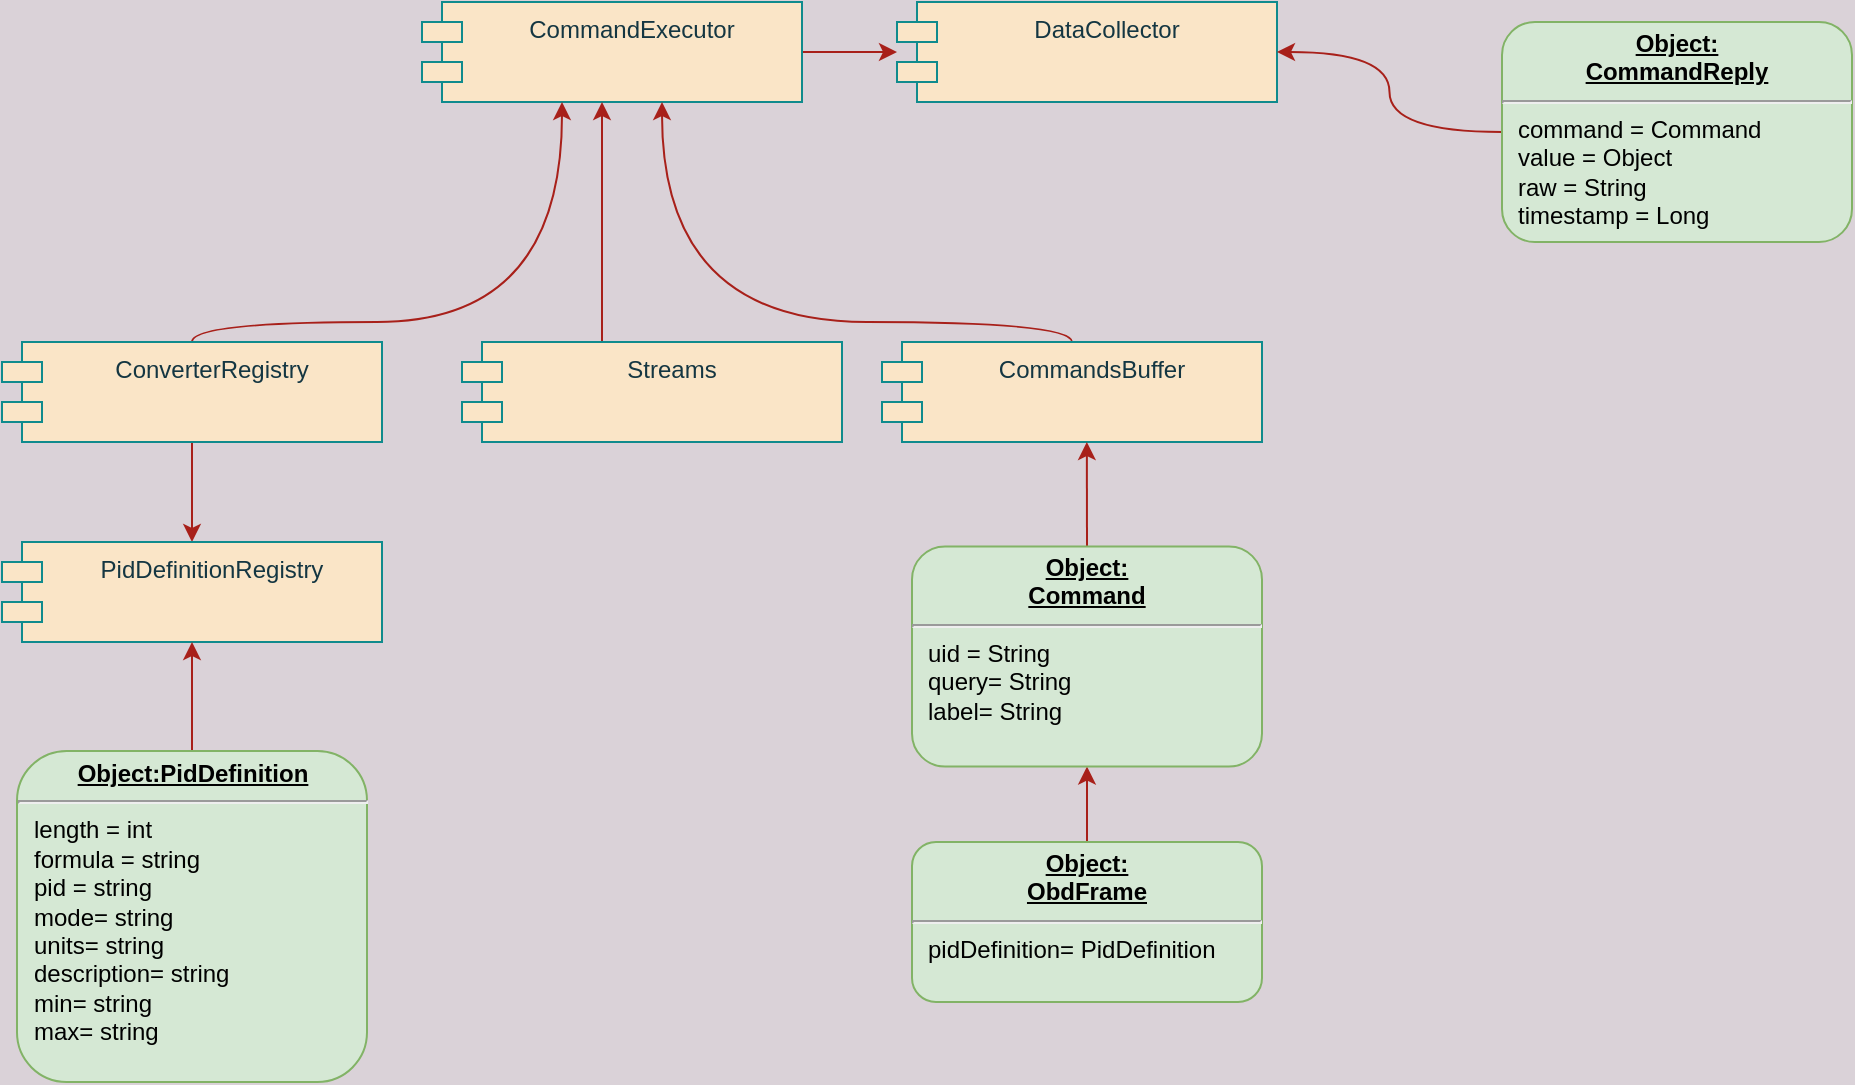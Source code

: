 <mxfile version="13.9.5" type="device"><diagram id="2dC_JVYcQWB-mc9wl6Ey" name="Page-1"><mxGraphModel dx="1185" dy="705" grid="1" gridSize="10" guides="1" tooltips="1" connect="1" arrows="1" fold="1" page="1" pageScale="1" pageWidth="827" pageHeight="1169" background="#DAD2D8" math="0" shadow="0"><root><mxCell id="0"/><mxCell id="1" parent="0"/><mxCell id="jsilWWYG8T8lR96YO6wp-10" style="edgeStyle=orthogonalEdgeStyle;orthogonalLoop=1;jettySize=auto;html=1;strokeColor=#A8201A;fontColor=#143642;labelBackgroundColor=#DAD2D8;curved=1;" edge="1" parent="1" source="jsilWWYG8T8lR96YO6wp-1" target="jsilWWYG8T8lR96YO6wp-8"><mxGeometry relative="1" as="geometry"/></mxCell><mxCell id="jsilWWYG8T8lR96YO6wp-1" value="CommandExecutor" style="shape=module;align=left;spacingLeft=20;align=center;verticalAlign=top;fillColor=#FAE5C7;strokeColor=#0F8B8D;fontColor=#143642;rounded=1;" vertex="1" parent="1"><mxGeometry x="250" y="150" width="190" height="50" as="geometry"/></mxCell><mxCell id="jsilWWYG8T8lR96YO6wp-3" value="" style="edgeStyle=orthogonalEdgeStyle;orthogonalLoop=1;jettySize=auto;html=1;strokeColor=#A8201A;fontColor=#143642;labelBackgroundColor=#DAD2D8;curved=1;" edge="1" parent="1" source="jsilWWYG8T8lR96YO6wp-2" target="jsilWWYG8T8lR96YO6wp-1"><mxGeometry relative="1" as="geometry"><Array as="points"><mxPoint x="135" y="310"/><mxPoint x="320" y="310"/></Array></mxGeometry></mxCell><mxCell id="jsilWWYG8T8lR96YO6wp-12" style="edgeStyle=orthogonalEdgeStyle;orthogonalLoop=1;jettySize=auto;html=1;strokeColor=#A8201A;fontColor=#143642;labelBackgroundColor=#DAD2D8;curved=1;" edge="1" parent="1" source="jsilWWYG8T8lR96YO6wp-2" target="jsilWWYG8T8lR96YO6wp-11"><mxGeometry relative="1" as="geometry"/></mxCell><mxCell id="jsilWWYG8T8lR96YO6wp-2" value="ConverterRegistry" style="shape=module;align=left;spacingLeft=20;align=center;verticalAlign=top;fillColor=#FAE5C7;strokeColor=#0F8B8D;fontColor=#143642;rounded=1;" vertex="1" parent="1"><mxGeometry x="40" y="320" width="190" height="50" as="geometry"/></mxCell><mxCell id="jsilWWYG8T8lR96YO6wp-5" style="edgeStyle=orthogonalEdgeStyle;orthogonalLoop=1;jettySize=auto;html=1;strokeColor=#A8201A;fontColor=#143642;labelBackgroundColor=#DAD2D8;curved=1;" edge="1" parent="1" source="jsilWWYG8T8lR96YO6wp-4"><mxGeometry relative="1" as="geometry"><mxPoint x="340" y="200" as="targetPoint"/><Array as="points"><mxPoint x="340" y="200"/></Array></mxGeometry></mxCell><mxCell id="jsilWWYG8T8lR96YO6wp-4" value="Streams" style="shape=module;align=left;spacingLeft=20;align=center;verticalAlign=top;fillColor=#FAE5C7;strokeColor=#0F8B8D;fontColor=#143642;rounded=1;" vertex="1" parent="1"><mxGeometry x="270" y="320" width="190" height="50" as="geometry"/></mxCell><mxCell id="jsilWWYG8T8lR96YO6wp-7" style="edgeStyle=orthogonalEdgeStyle;orthogonalLoop=1;jettySize=auto;html=1;strokeColor=#A8201A;fontColor=#143642;labelBackgroundColor=#DAD2D8;curved=1;" edge="1" parent="1" source="jsilWWYG8T8lR96YO6wp-6" target="jsilWWYG8T8lR96YO6wp-1"><mxGeometry relative="1" as="geometry"><Array as="points"><mxPoint x="575" y="310"/><mxPoint x="370" y="310"/></Array></mxGeometry></mxCell><mxCell id="jsilWWYG8T8lR96YO6wp-6" value="CommandsBuffer" style="shape=module;align=left;spacingLeft=20;align=center;verticalAlign=top;fillColor=#FAE5C7;strokeColor=#0F8B8D;fontColor=#143642;rounded=1;" vertex="1" parent="1"><mxGeometry x="480" y="320" width="190" height="50" as="geometry"/></mxCell><mxCell id="jsilWWYG8T8lR96YO6wp-8" value="DataCollector" style="shape=module;align=left;spacingLeft=20;align=center;verticalAlign=top;fillColor=#FAE5C7;strokeColor=#0F8B8D;fontColor=#143642;rounded=1;" vertex="1" parent="1"><mxGeometry x="487.5" y="150" width="190" height="50" as="geometry"/></mxCell><mxCell id="jsilWWYG8T8lR96YO6wp-11" value="PidDefinitionRegistry" style="shape=module;align=left;spacingLeft=20;align=center;verticalAlign=top;fillColor=#FAE5C7;strokeColor=#0F8B8D;fontColor=#143642;rounded=1;" vertex="1" parent="1"><mxGeometry x="40" y="420" width="190" height="50" as="geometry"/></mxCell><mxCell id="jsilWWYG8T8lR96YO6wp-15" style="edgeStyle=orthogonalEdgeStyle;orthogonalLoop=1;jettySize=auto;html=1;entryX=0.5;entryY=1;entryDx=0;entryDy=0;strokeColor=#A8201A;fontColor=#143642;labelBackgroundColor=#DAD2D8;curved=1;" edge="1" parent="1" source="jsilWWYG8T8lR96YO6wp-14" target="jsilWWYG8T8lR96YO6wp-11"><mxGeometry relative="1" as="geometry"/></mxCell><mxCell id="jsilWWYG8T8lR96YO6wp-14" value="&lt;p style=&quot;margin: 0px ; margin-top: 4px ; text-align: center ; text-decoration: underline&quot;&gt;&lt;b&gt;Object:PidDefinition&lt;/b&gt;&lt;/p&gt;&lt;hr&gt;&lt;p style=&quot;margin: 0px ; margin-left: 8px&quot;&gt;length = int&lt;br&gt;formula = string&lt;br&gt;pid = string&lt;/p&gt;&lt;p style=&quot;margin: 0px 0px 0px 8px&quot;&gt;mode= string&lt;/p&gt;&lt;p style=&quot;margin: 0px 0px 0px 8px&quot;&gt;units= string&lt;/p&gt;&lt;p style=&quot;margin: 0px 0px 0px 8px&quot;&gt;description= string&lt;/p&gt;&lt;p style=&quot;margin: 0px 0px 0px 8px&quot;&gt;min= string&lt;/p&gt;&lt;p style=&quot;margin: 0px 0px 0px 8px&quot;&gt;max= string&lt;/p&gt;&lt;p style=&quot;margin: 0px 0px 0px 8px&quot;&gt;&lt;br&gt;&lt;/p&gt;&lt;p style=&quot;margin: 0px 0px 0px 8px&quot;&gt;&lt;br&gt;&lt;/p&gt;" style="verticalAlign=top;align=left;overflow=fill;fontSize=12;fontFamily=Helvetica;html=1;fillColor=#d5e8d4;strokeColor=#82b366;rounded=1;" vertex="1" parent="1"><mxGeometry x="47.5" y="524.5" width="175" height="165.5" as="geometry"/></mxCell><mxCell id="jsilWWYG8T8lR96YO6wp-21" style="edgeStyle=orthogonalEdgeStyle;orthogonalLoop=1;jettySize=auto;html=1;entryX=0.5;entryY=1;entryDx=0;entryDy=0;strokeColor=#A8201A;fontColor=#143642;labelBackgroundColor=#DAD2D8;curved=1;" edge="1" parent="1" source="jsilWWYG8T8lR96YO6wp-18" target="jsilWWYG8T8lR96YO6wp-20"><mxGeometry relative="1" as="geometry"/></mxCell><mxCell id="jsilWWYG8T8lR96YO6wp-18" value="&lt;p style=&quot;margin: 0px ; margin-top: 4px ; text-align: center ; text-decoration: underline&quot;&gt;&lt;b&gt;Object:&lt;/b&gt;&lt;/p&gt;&lt;div style=&quot;text-align: center&quot;&gt;&lt;span&gt;&lt;b&gt;&lt;u&gt;ObdFrame&lt;/u&gt;&lt;/b&gt;&lt;/span&gt;&lt;/div&gt;&lt;hr&gt;&lt;p style=&quot;margin: 0px ; margin-left: 8px&quot;&gt;pidDefinition= PidDefinition&lt;br&gt;&lt;/p&gt;" style="verticalAlign=top;align=left;overflow=fill;fontSize=12;fontFamily=Helvetica;html=1;fillColor=#d5e8d4;strokeColor=#82b366;rounded=1;" vertex="1" parent="1"><mxGeometry x="495" y="570" width="175" height="80" as="geometry"/></mxCell><mxCell id="jsilWWYG8T8lR96YO6wp-23" style="edgeStyle=orthogonalEdgeStyle;orthogonalLoop=1;jettySize=auto;html=1;entryX=0.539;entryY=1;entryDx=0;entryDy=0;entryPerimeter=0;strokeColor=#A8201A;fontColor=#143642;labelBackgroundColor=#DAD2D8;curved=1;" edge="1" parent="1" source="jsilWWYG8T8lR96YO6wp-20"><mxGeometry relative="1" as="geometry"><mxPoint x="582.41" y="370" as="targetPoint"/></mxGeometry></mxCell><mxCell id="jsilWWYG8T8lR96YO6wp-20" value="&lt;p style=&quot;margin: 0px ; margin-top: 4px ; text-align: center ; text-decoration: underline&quot;&gt;&lt;b&gt;Object:&lt;/b&gt;&lt;/p&gt;&lt;div style=&quot;text-align: center&quot;&gt;&lt;b&gt;&lt;u&gt;Command&lt;/u&gt;&lt;/b&gt;&lt;br&gt;&lt;/div&gt;&lt;hr&gt;&lt;p style=&quot;margin: 0px ; margin-left: 8px&quot;&gt;uid = String&lt;/p&gt;&lt;p style=&quot;margin: 0px ; margin-left: 8px&quot;&gt;query= String&lt;/p&gt;&lt;p style=&quot;margin: 0px ; margin-left: 8px&quot;&gt;label= String&lt;/p&gt;&lt;p style=&quot;margin: 0px 0px 0px 8px&quot;&gt;&lt;br&gt;&lt;/p&gt;&lt;p style=&quot;margin: 0px 0px 0px 8px&quot;&gt;&lt;br&gt;&lt;/p&gt;" style="verticalAlign=top;align=left;overflow=fill;fontSize=12;fontFamily=Helvetica;html=1;fillColor=#d5e8d4;strokeColor=#82b366;rounded=1;" vertex="1" parent="1"><mxGeometry x="495" y="422.25" width="175" height="110" as="geometry"/></mxCell><mxCell id="jsilWWYG8T8lR96YO6wp-25" style="edgeStyle=orthogonalEdgeStyle;orthogonalLoop=1;jettySize=auto;html=1;entryX=1;entryY=0.5;entryDx=0;entryDy=0;strokeColor=#A8201A;fillColor=#FAE5C7;fontColor=#143642;labelBackgroundColor=#DAD2D8;curved=1;" edge="1" parent="1" source="jsilWWYG8T8lR96YO6wp-24" target="jsilWWYG8T8lR96YO6wp-8"><mxGeometry relative="1" as="geometry"/></mxCell><mxCell id="jsilWWYG8T8lR96YO6wp-24" value="&lt;p style=&quot;margin: 0px ; margin-top: 4px ; text-align: center ; text-decoration: underline&quot;&gt;&lt;b&gt;Object:&lt;/b&gt;&lt;/p&gt;&lt;div style=&quot;text-align: center&quot;&gt;&lt;b&gt;&lt;u&gt;CommandReply&lt;/u&gt;&lt;/b&gt;&lt;br&gt;&lt;/div&gt;&lt;hr&gt;&lt;p style=&quot;margin: 0px ; margin-left: 8px&quot;&gt;command = Command&lt;/p&gt;&lt;p style=&quot;margin: 0px ; margin-left: 8px&quot;&gt;value = Object&lt;/p&gt;&lt;p style=&quot;margin: 0px ; margin-left: 8px&quot;&gt;raw = String&lt;/p&gt;&lt;p style=&quot;margin: 0px ; margin-left: 8px&quot;&gt;timestamp = Long&lt;br&gt;&lt;/p&gt;&lt;p style=&quot;margin: 0px 0px 0px 8px&quot;&gt;&lt;br&gt;&lt;/p&gt;&lt;p style=&quot;margin: 0px 0px 0px 8px&quot;&gt;&lt;br&gt;&lt;/p&gt;" style="verticalAlign=top;align=left;overflow=fill;fontSize=12;fontFamily=Helvetica;html=1;fillColor=#d5e8d4;strokeColor=#82b366;rounded=1;" vertex="1" parent="1"><mxGeometry x="790" y="160" width="175" height="110" as="geometry"/></mxCell></root></mxGraphModel></diagram></mxfile>